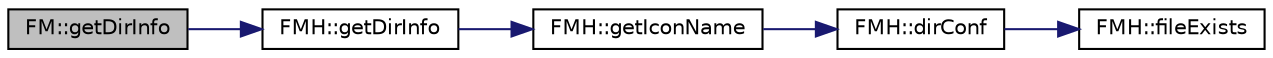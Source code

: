 digraph "FM::getDirInfo"
{
 // INTERACTIVE_SVG=YES
 // LATEX_PDF_SIZE
  edge [fontname="Helvetica",fontsize="10",labelfontname="Helvetica",labelfontsize="10"];
  node [fontname="Helvetica",fontsize="10",shape=record];
  rankdir="LR";
  Node291 [label="FM::getDirInfo",height=0.2,width=0.4,color="black", fillcolor="grey75", style="filled", fontcolor="black",tooltip=" "];
  Node291 -> Node292 [color="midnightblue",fontsize="10",style="solid",fontname="Helvetica"];
  Node292 [label="FMH::getDirInfo",height=0.2,width=0.4,color="black", fillcolor="white", style="filled",URL="$namespace_f_m_h.html#ac20ea5f43af9d7b622ce14fbd39cb1da",tooltip=" "];
  Node292 -> Node293 [color="midnightblue",fontsize="10",style="solid",fontname="Helvetica"];
  Node293 [label="FMH::getIconName",height=0.2,width=0.4,color="black", fillcolor="white", style="filled",URL="$namespace_f_m_h.html#ab081b4a8e2faedbe025f94fa44113bac",tooltip=" "];
  Node293 -> Node294 [color="midnightblue",fontsize="10",style="solid",fontname="Helvetica"];
  Node294 [label="FMH::dirConf",height=0.2,width=0.4,color="black", fillcolor="white", style="filled",URL="$namespace_f_m_h.html#a1b405335d77e0369742dde8540bc7add",tooltip=" "];
  Node294 -> Node295 [color="midnightblue",fontsize="10",style="solid",fontname="Helvetica"];
  Node295 [label="FMH::fileExists",height=0.2,width=0.4,color="black", fillcolor="white", style="filled",URL="$namespace_f_m_h.html#a96fb85b0283389ba71e8a20daeab400f",tooltip=" "];
}

